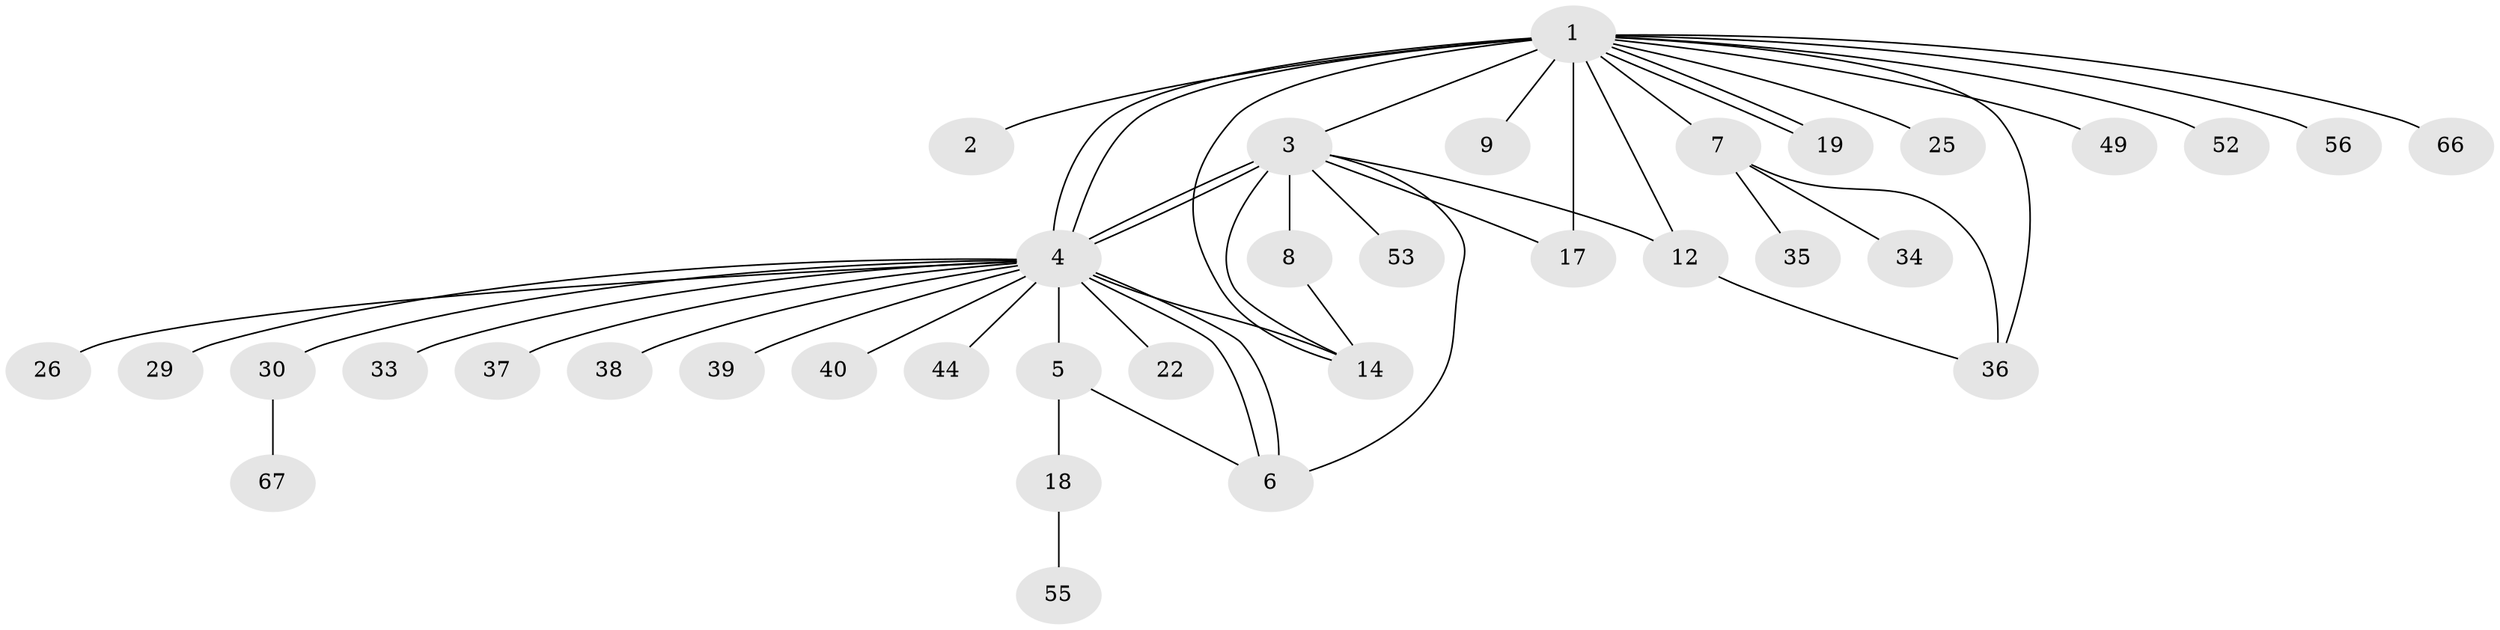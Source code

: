 // original degree distribution, {22: 0.014285714285714285, 1: 0.4714285714285714, 12: 0.014285714285714285, 14: 0.014285714285714285, 4: 0.04285714285714286, 7: 0.014285714285714285, 5: 0.04285714285714286, 2: 0.22857142857142856, 10: 0.014285714285714285, 3: 0.12857142857142856, 8: 0.014285714285714285}
// Generated by graph-tools (version 1.1) at 2025/14/03/09/25 04:14:26]
// undirected, 35 vertices, 48 edges
graph export_dot {
graph [start="1"]
  node [color=gray90,style=filled];
  1;
  2;
  3;
  4 [super="+11+15+23+13+24"];
  5;
  6 [super="+10+16+68+58"];
  7 [super="+32"];
  8;
  9;
  12 [super="+57+27"];
  14 [super="+47+45"];
  17 [super="+28"];
  18;
  19 [super="+70+69"];
  22;
  25;
  26;
  29 [super="+60"];
  30;
  33 [super="+41"];
  34;
  35;
  36;
  37;
  38 [super="+43"];
  39;
  40;
  44;
  49 [super="+65"];
  52;
  53;
  55;
  56;
  66;
  67;
  1 -- 2;
  1 -- 3;
  1 -- 4 [weight=3];
  1 -- 4;
  1 -- 7;
  1 -- 9;
  1 -- 17 [weight=2];
  1 -- 19;
  1 -- 19;
  1 -- 25;
  1 -- 36;
  1 -- 49;
  1 -- 52;
  1 -- 56;
  1 -- 66;
  1 -- 14 [weight=2];
  1 -- 12;
  3 -- 4 [weight=2];
  3 -- 4;
  3 -- 6;
  3 -- 8;
  3 -- 12;
  3 -- 14 [weight=2];
  3 -- 17;
  3 -- 53;
  4 -- 5 [weight=2];
  4 -- 6;
  4 -- 6;
  4 -- 29;
  4 -- 33;
  4 -- 22;
  4 -- 40;
  4 -- 14 [weight=2];
  4 -- 38;
  4 -- 39;
  4 -- 26;
  4 -- 44;
  4 -- 30;
  4 -- 37;
  5 -- 18;
  5 -- 6;
  7 -- 34;
  7 -- 35;
  7 -- 36;
  8 -- 14;
  12 -- 36;
  18 -- 55;
  30 -- 67;
}
